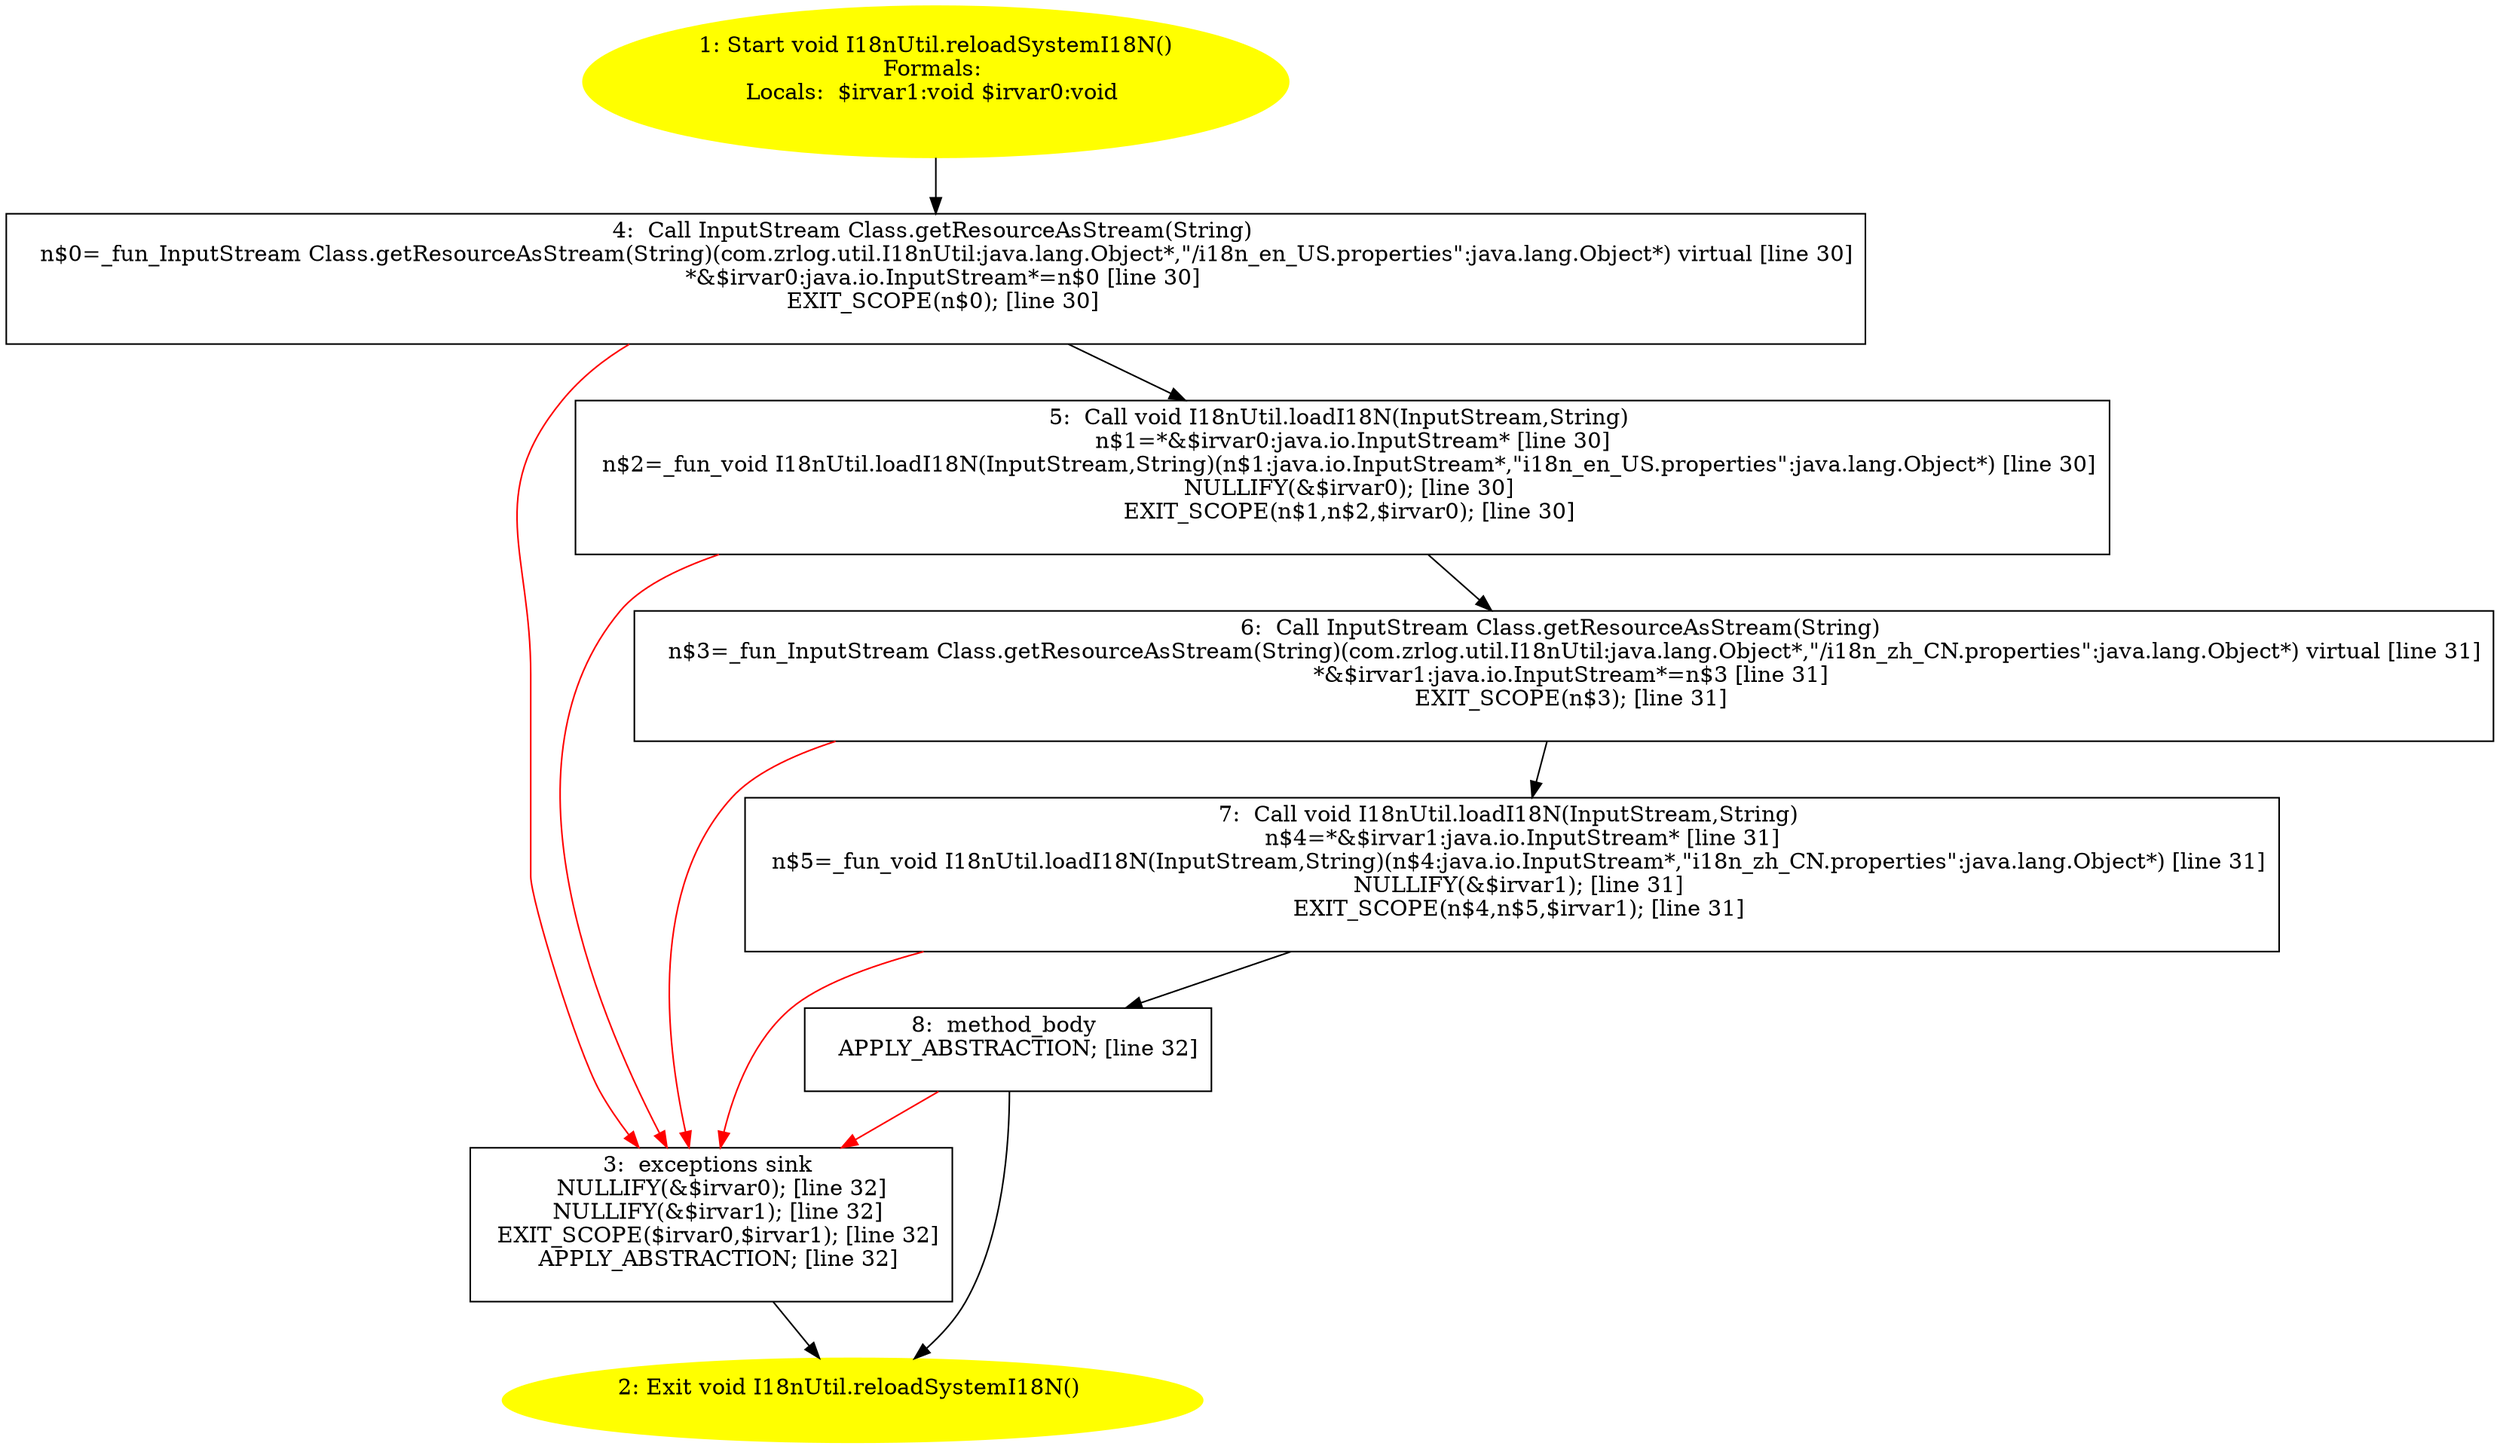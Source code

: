 /* @generated */
digraph cfg {
"com.zrlog.util.I18nUtil.reloadSystemI18N():void.e29939321420608c2176690e8832b7f5_1" [label="1: Start void I18nUtil.reloadSystemI18N()\nFormals: \nLocals:  $irvar1:void $irvar0:void \n  " color=yellow style=filled]
	

	 "com.zrlog.util.I18nUtil.reloadSystemI18N():void.e29939321420608c2176690e8832b7f5_1" -> "com.zrlog.util.I18nUtil.reloadSystemI18N():void.e29939321420608c2176690e8832b7f5_4" ;
"com.zrlog.util.I18nUtil.reloadSystemI18N():void.e29939321420608c2176690e8832b7f5_2" [label="2: Exit void I18nUtil.reloadSystemI18N() \n  " color=yellow style=filled]
	

"com.zrlog.util.I18nUtil.reloadSystemI18N():void.e29939321420608c2176690e8832b7f5_3" [label="3:  exceptions sink \n   NULLIFY(&$irvar0); [line 32]\n  NULLIFY(&$irvar1); [line 32]\n  EXIT_SCOPE($irvar0,$irvar1); [line 32]\n  APPLY_ABSTRACTION; [line 32]\n " shape="box"]
	

	 "com.zrlog.util.I18nUtil.reloadSystemI18N():void.e29939321420608c2176690e8832b7f5_3" -> "com.zrlog.util.I18nUtil.reloadSystemI18N():void.e29939321420608c2176690e8832b7f5_2" ;
"com.zrlog.util.I18nUtil.reloadSystemI18N():void.e29939321420608c2176690e8832b7f5_4" [label="4:  Call InputStream Class.getResourceAsStream(String) \n   n$0=_fun_InputStream Class.getResourceAsStream(String)(com.zrlog.util.I18nUtil:java.lang.Object*,\"/i18n_en_US.properties\":java.lang.Object*) virtual [line 30]\n  *&$irvar0:java.io.InputStream*=n$0 [line 30]\n  EXIT_SCOPE(n$0); [line 30]\n " shape="box"]
	

	 "com.zrlog.util.I18nUtil.reloadSystemI18N():void.e29939321420608c2176690e8832b7f5_4" -> "com.zrlog.util.I18nUtil.reloadSystemI18N():void.e29939321420608c2176690e8832b7f5_5" ;
	 "com.zrlog.util.I18nUtil.reloadSystemI18N():void.e29939321420608c2176690e8832b7f5_4" -> "com.zrlog.util.I18nUtil.reloadSystemI18N():void.e29939321420608c2176690e8832b7f5_3" [color="red" ];
"com.zrlog.util.I18nUtil.reloadSystemI18N():void.e29939321420608c2176690e8832b7f5_5" [label="5:  Call void I18nUtil.loadI18N(InputStream,String) \n   n$1=*&$irvar0:java.io.InputStream* [line 30]\n  n$2=_fun_void I18nUtil.loadI18N(InputStream,String)(n$1:java.io.InputStream*,\"i18n_en_US.properties\":java.lang.Object*) [line 30]\n  NULLIFY(&$irvar0); [line 30]\n  EXIT_SCOPE(n$1,n$2,$irvar0); [line 30]\n " shape="box"]
	

	 "com.zrlog.util.I18nUtil.reloadSystemI18N():void.e29939321420608c2176690e8832b7f5_5" -> "com.zrlog.util.I18nUtil.reloadSystemI18N():void.e29939321420608c2176690e8832b7f5_6" ;
	 "com.zrlog.util.I18nUtil.reloadSystemI18N():void.e29939321420608c2176690e8832b7f5_5" -> "com.zrlog.util.I18nUtil.reloadSystemI18N():void.e29939321420608c2176690e8832b7f5_3" [color="red" ];
"com.zrlog.util.I18nUtil.reloadSystemI18N():void.e29939321420608c2176690e8832b7f5_6" [label="6:  Call InputStream Class.getResourceAsStream(String) \n   n$3=_fun_InputStream Class.getResourceAsStream(String)(com.zrlog.util.I18nUtil:java.lang.Object*,\"/i18n_zh_CN.properties\":java.lang.Object*) virtual [line 31]\n  *&$irvar1:java.io.InputStream*=n$3 [line 31]\n  EXIT_SCOPE(n$3); [line 31]\n " shape="box"]
	

	 "com.zrlog.util.I18nUtil.reloadSystemI18N():void.e29939321420608c2176690e8832b7f5_6" -> "com.zrlog.util.I18nUtil.reloadSystemI18N():void.e29939321420608c2176690e8832b7f5_7" ;
	 "com.zrlog.util.I18nUtil.reloadSystemI18N():void.e29939321420608c2176690e8832b7f5_6" -> "com.zrlog.util.I18nUtil.reloadSystemI18N():void.e29939321420608c2176690e8832b7f5_3" [color="red" ];
"com.zrlog.util.I18nUtil.reloadSystemI18N():void.e29939321420608c2176690e8832b7f5_7" [label="7:  Call void I18nUtil.loadI18N(InputStream,String) \n   n$4=*&$irvar1:java.io.InputStream* [line 31]\n  n$5=_fun_void I18nUtil.loadI18N(InputStream,String)(n$4:java.io.InputStream*,\"i18n_zh_CN.properties\":java.lang.Object*) [line 31]\n  NULLIFY(&$irvar1); [line 31]\n  EXIT_SCOPE(n$4,n$5,$irvar1); [line 31]\n " shape="box"]
	

	 "com.zrlog.util.I18nUtil.reloadSystemI18N():void.e29939321420608c2176690e8832b7f5_7" -> "com.zrlog.util.I18nUtil.reloadSystemI18N():void.e29939321420608c2176690e8832b7f5_8" ;
	 "com.zrlog.util.I18nUtil.reloadSystemI18N():void.e29939321420608c2176690e8832b7f5_7" -> "com.zrlog.util.I18nUtil.reloadSystemI18N():void.e29939321420608c2176690e8832b7f5_3" [color="red" ];
"com.zrlog.util.I18nUtil.reloadSystemI18N():void.e29939321420608c2176690e8832b7f5_8" [label="8:  method_body \n   APPLY_ABSTRACTION; [line 32]\n " shape="box"]
	

	 "com.zrlog.util.I18nUtil.reloadSystemI18N():void.e29939321420608c2176690e8832b7f5_8" -> "com.zrlog.util.I18nUtil.reloadSystemI18N():void.e29939321420608c2176690e8832b7f5_2" ;
	 "com.zrlog.util.I18nUtil.reloadSystemI18N():void.e29939321420608c2176690e8832b7f5_8" -> "com.zrlog.util.I18nUtil.reloadSystemI18N():void.e29939321420608c2176690e8832b7f5_3" [color="red" ];
}
